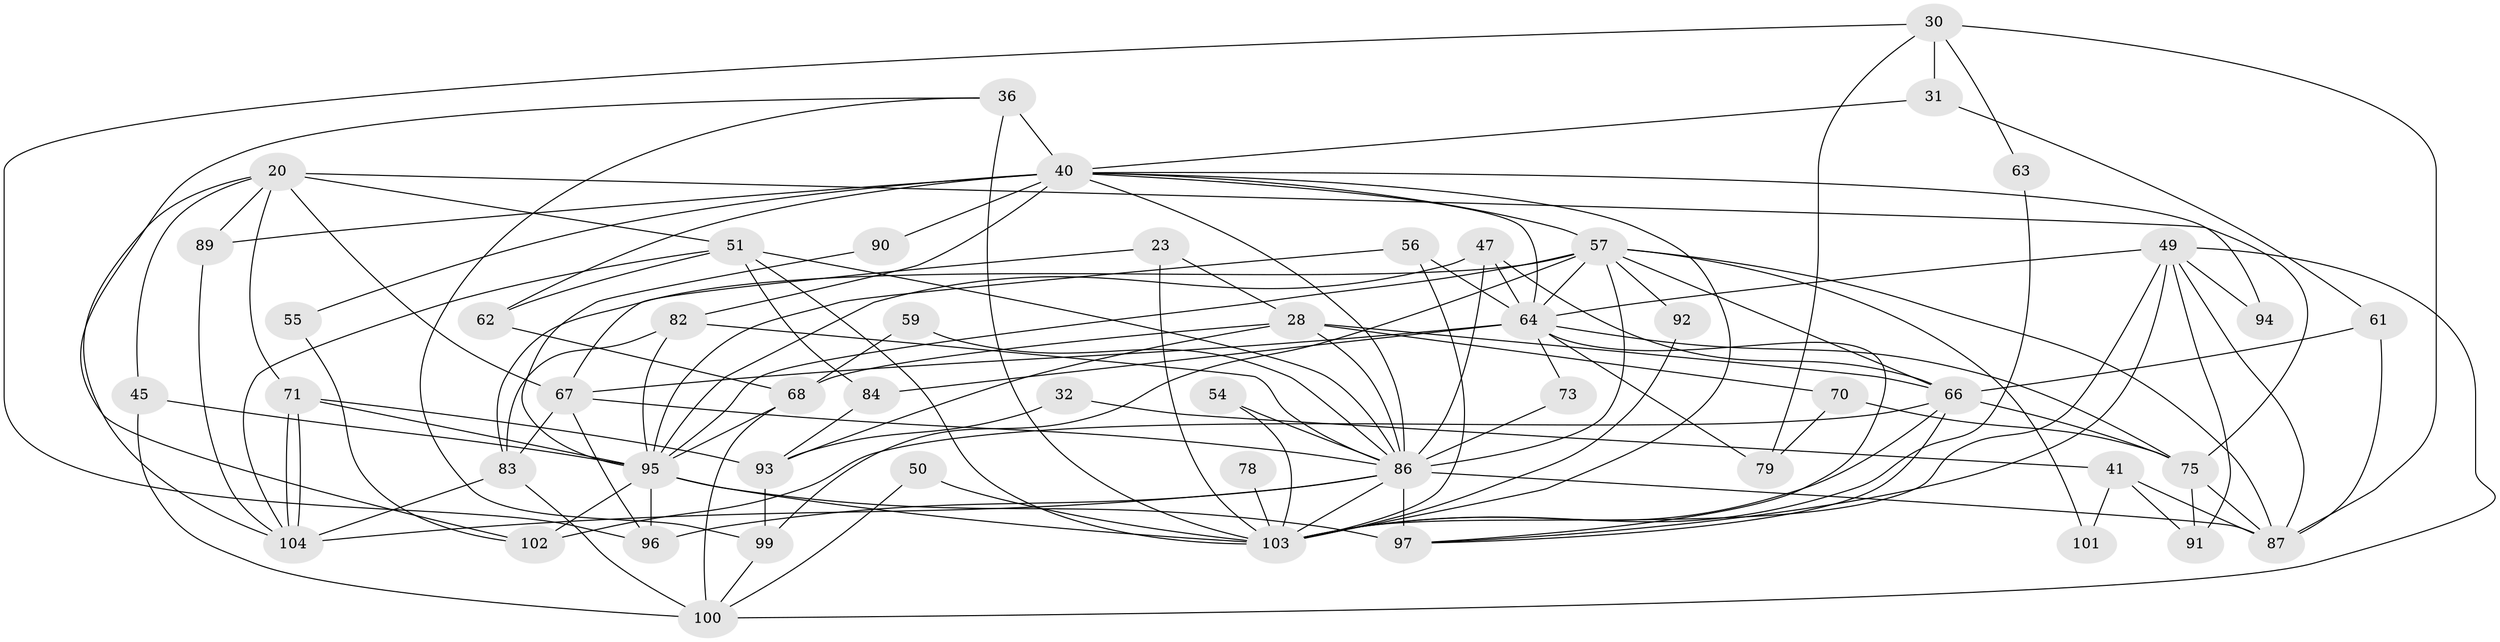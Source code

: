 // original degree distribution, {5: 0.18269230769230768, 3: 0.28846153846153844, 6: 0.10576923076923077, 4: 0.2403846153846154, 8: 0.019230769230769232, 7: 0.028846153846153848, 2: 0.1346153846153846}
// Generated by graph-tools (version 1.1) at 2025/50/03/09/25 04:50:38]
// undirected, 52 vertices, 127 edges
graph export_dot {
graph [start="1"]
  node [color=gray90,style=filled];
  20;
  23;
  28 [super="+16"];
  30;
  31;
  32;
  36 [super="+34"];
  40 [super="+8+13"];
  41;
  45;
  47;
  49 [super="+48"];
  50;
  51 [super="+26"];
  54;
  55;
  56;
  57 [super="+25+35"];
  59;
  61;
  62;
  63;
  64 [super="+29+44+52"];
  66 [super="+58"];
  67;
  68;
  70 [super="+37"];
  71;
  73 [super="+42"];
  75 [super="+39"];
  78;
  79;
  82 [super="+43"];
  83;
  84;
  86 [super="+3+74"];
  87 [super="+80"];
  89;
  90;
  91;
  92;
  93;
  94;
  95 [super="+85"];
  96 [super="+11"];
  97 [super="+22+81+88"];
  99 [super="+77"];
  100 [super="+98"];
  101 [super="+76"];
  102;
  103 [super="+27+46"];
  104 [super="+69+72"];
  20 -- 75 [weight=2];
  20 -- 67;
  20 -- 45;
  20 -- 71;
  20 -- 89;
  20 -- 51;
  20 -- 104;
  23 -- 28;
  23 -- 67;
  23 -- 103;
  28 -- 86 [weight=2];
  28 -- 68;
  28 -- 70;
  28 -- 93;
  28 -- 66;
  30 -- 31;
  30 -- 63;
  30 -- 79;
  30 -- 96;
  30 -- 87;
  31 -- 61;
  31 -- 40;
  32 -- 41;
  32 -- 93;
  36 -- 40 [weight=2];
  36 -- 102;
  36 -- 99;
  36 -- 103 [weight=2];
  40 -- 82 [weight=3];
  40 -- 55;
  40 -- 62;
  40 -- 94;
  40 -- 89;
  40 -- 90;
  40 -- 86 [weight=2];
  40 -- 57;
  40 -- 103;
  40 -- 64;
  41 -- 101 [weight=2];
  41 -- 91;
  41 -- 87;
  45 -- 100;
  45 -- 95;
  47 -- 86;
  47 -- 95;
  47 -- 66;
  47 -- 64 [weight=2];
  49 -- 94 [weight=2];
  49 -- 87;
  49 -- 91 [weight=2];
  49 -- 100;
  49 -- 103;
  49 -- 97;
  49 -- 64;
  50 -- 100;
  50 -- 103;
  51 -- 104;
  51 -- 86;
  51 -- 103 [weight=2];
  51 -- 84;
  51 -- 62;
  54 -- 86;
  54 -- 103;
  55 -- 102;
  56 -- 103;
  56 -- 95;
  56 -- 64;
  57 -- 101 [weight=2];
  57 -- 86;
  57 -- 92;
  57 -- 99 [weight=2];
  57 -- 83;
  57 -- 66;
  57 -- 95 [weight=2];
  57 -- 64;
  57 -- 87;
  59 -- 86;
  59 -- 68;
  61 -- 66;
  61 -- 87;
  62 -- 68;
  63 -- 103;
  64 -- 73 [weight=2];
  64 -- 79;
  64 -- 67;
  64 -- 97;
  64 -- 75;
  64 -- 84;
  66 -- 102;
  66 -- 103 [weight=2];
  66 -- 75 [weight=2];
  66 -- 97;
  67 -- 83;
  67 -- 96 [weight=2];
  67 -- 86;
  68 -- 100 [weight=2];
  68 -- 95;
  70 -- 75;
  70 -- 79;
  71 -- 104;
  71 -- 104;
  71 -- 93;
  71 -- 95;
  73 -- 86 [weight=3];
  75 -- 87;
  75 -- 91;
  78 -- 103 [weight=2];
  82 -- 83;
  82 -- 86;
  82 -- 95;
  83 -- 100;
  83 -- 104;
  84 -- 93;
  86 -- 87 [weight=2];
  86 -- 96;
  86 -- 103;
  86 -- 97 [weight=2];
  86 -- 104;
  89 -- 104;
  90 -- 95;
  92 -- 103;
  93 -- 99;
  95 -- 102 [weight=3];
  95 -- 97 [weight=2];
  95 -- 96;
  95 -- 103;
  99 -- 100;
}
